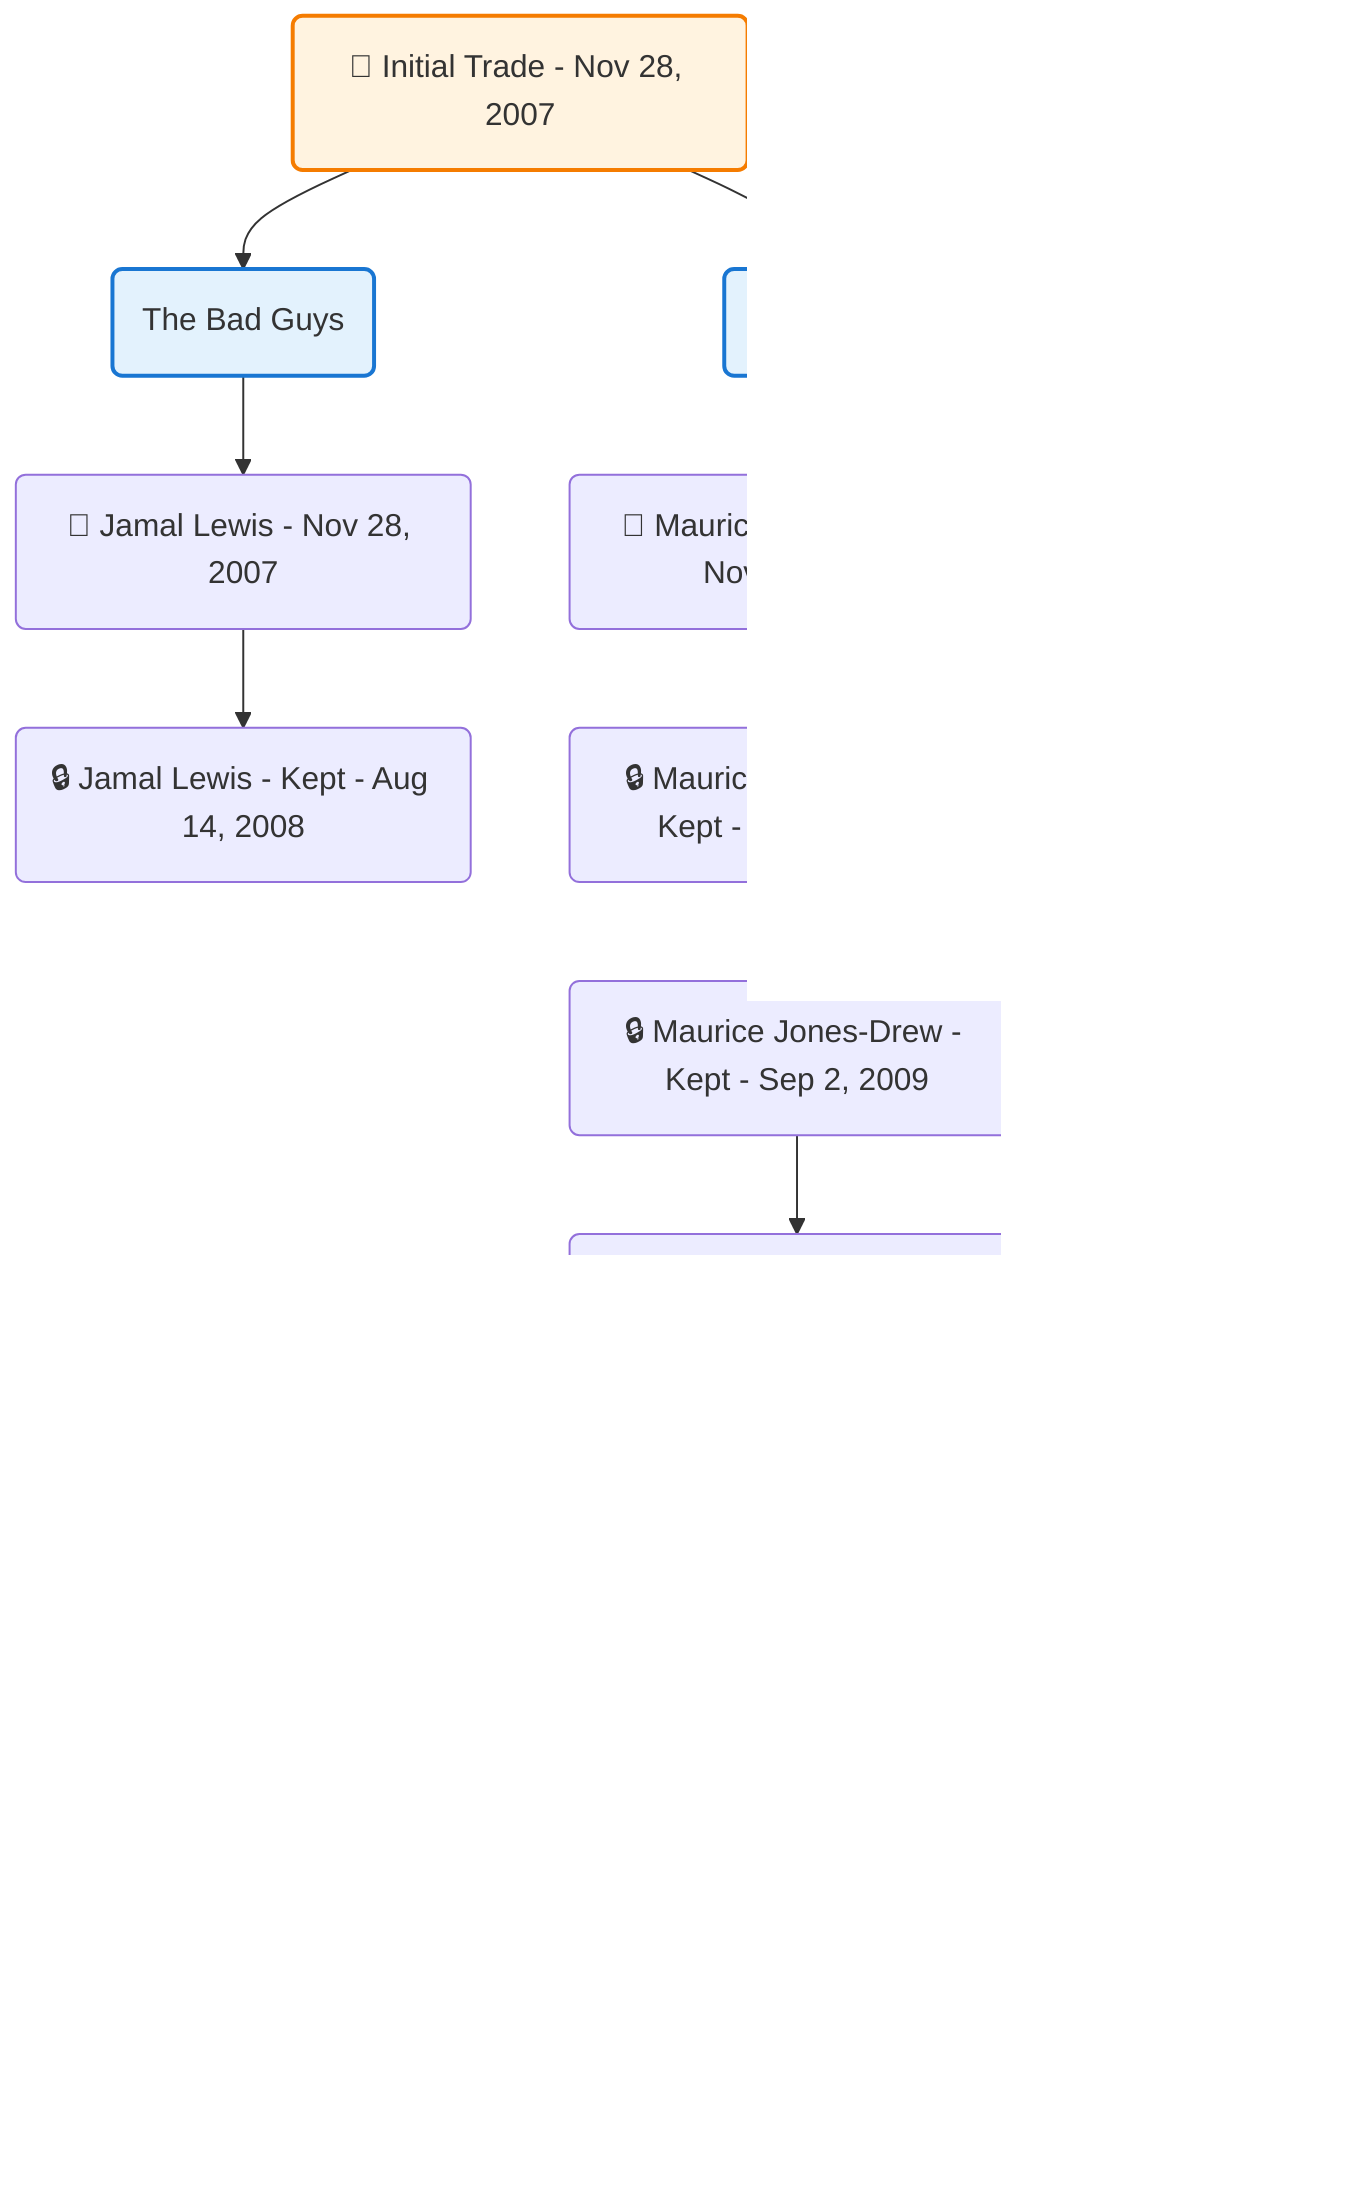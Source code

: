 flowchart TD

    TRADE_MAIN("🔄 Initial Trade - Nov 28, 2007")
    TEAM_1("The Bad Guys")
    TEAM_2("leaf16")
    NODE_bd096a5b-7df1-4e61-968b-16445248e9b5("🔄 Jamal Lewis - Nov 28, 2007")
    NODE_3b8e6e8d-8c4c-4940-9353-de7c8286ba2a("🔒 Jamal Lewis - Kept - Aug 14, 2008")
    NODE_96f932f5-54fd-481d-9668-89a9a4668c42("🔄 Maurice Jones-Drew - Nov 28, 2007")
    NODE_cce942d7-12d0-40d6-9652-56ef64134315("🔒 Maurice Jones-Drew - Kept - Aug 14, 2008")
    NODE_9902ab99-4ae7-479b-83ab-e6f976ab5a07("🔒 Maurice Jones-Drew - Kept - Sep 2, 2009")
    NODE_6c9e0b15-169d-4e08-b9fc-6b2ea9699d4a("🔒 Maurice Jones-Drew - Kept - Sep 4, 2010")
    NODE_9f9d1cf2-6625-4b0f-b889-1187fe1676f4("🔒 Maurice Jones-Drew - Kept - Sep 8, 2011")
    CHAMP_66fb98f4-89a7-45f9-893a-b41d71e6249d_2011["🏆 leaf16 - 2011 Champions!"]
    NODE_fb6cf526-6de7-412b-b325-a0f4b2d3b7fa("🔒 Maurice Jones-Drew - Kept - Sep 6, 2012")
    NODE_def3d5a9-b9d7-416e-8fa3-4b453b4446d1("🔒 Maurice Jones-Drew - Kept - Aug 31, 2013")

    TRADE_MAIN --> TEAM_1
    TRADE_MAIN --> TEAM_2
    TEAM_1 --> NODE_bd096a5b-7df1-4e61-968b-16445248e9b5
    NODE_bd096a5b-7df1-4e61-968b-16445248e9b5 --> NODE_3b8e6e8d-8c4c-4940-9353-de7c8286ba2a
    TEAM_2 --> NODE_96f932f5-54fd-481d-9668-89a9a4668c42
    NODE_96f932f5-54fd-481d-9668-89a9a4668c42 --> NODE_cce942d7-12d0-40d6-9652-56ef64134315
    NODE_cce942d7-12d0-40d6-9652-56ef64134315 --> NODE_9902ab99-4ae7-479b-83ab-e6f976ab5a07
    NODE_9902ab99-4ae7-479b-83ab-e6f976ab5a07 --> NODE_6c9e0b15-169d-4e08-b9fc-6b2ea9699d4a
    NODE_6c9e0b15-169d-4e08-b9fc-6b2ea9699d4a --> NODE_9f9d1cf2-6625-4b0f-b889-1187fe1676f4
    NODE_9f9d1cf2-6625-4b0f-b889-1187fe1676f4 --> CHAMP_66fb98f4-89a7-45f9-893a-b41d71e6249d_2011
    NODE_9f9d1cf2-6625-4b0f-b889-1187fe1676f4 --> NODE_fb6cf526-6de7-412b-b325-a0f4b2d3b7fa
    NODE_fb6cf526-6de7-412b-b325-a0f4b2d3b7fa --> NODE_def3d5a9-b9d7-416e-8fa3-4b453b4446d1

    %% Node styling
    classDef teamNode fill:#e3f2fd,stroke:#1976d2,stroke-width:2px
    classDef tradeNode fill:#fff3e0,stroke:#f57c00,stroke-width:2px
    classDef playerNode fill:#f3e5f5,stroke:#7b1fa2,stroke-width:1px
    classDef nonRootPlayerNode fill:#f5f5f5,stroke:#757575,stroke-width:1px
    classDef endNode fill:#ffebee,stroke:#c62828,stroke-width:2px
    classDef waiverNode fill:#e8f5e8,stroke:#388e3c,stroke-width:2px
    classDef championshipNode fill:#fff9c4,stroke:#f57f17,stroke-width:3px

    class TEAM_1,TEAM_2 teamNode
    class CHAMP_66fb98f4-89a7-45f9-893a-b41d71e6249d_2011 championshipNode
    class TRADE_MAIN tradeNode